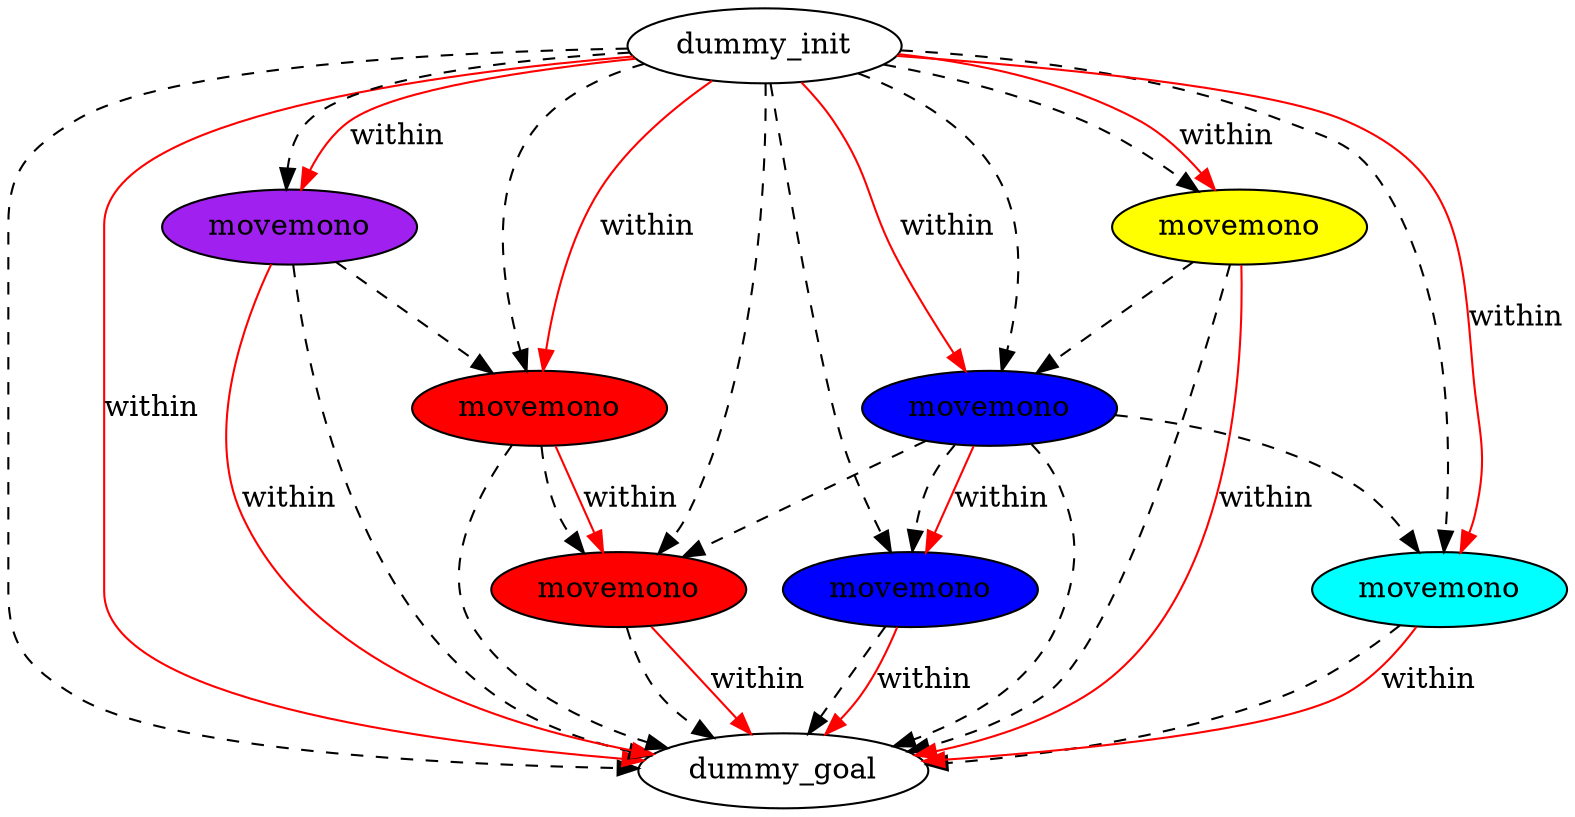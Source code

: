digraph {
	"454caef8-696b-c7af-f780-d5bfb0cc2f6a" [label=dummy_init fillcolor=white style=filled]
	"6be5a793-6383-a390-2011-765e1ffcb5cf" [label=dummy_goal fillcolor=white style=filled]
	"0e0f2550-13a3-3f32-53c8-6ae94a79ee6b" [label=movemono fillcolor=purple style=filled]
	"137588ac-6805-f1ed-131e-5f9278296583" [label=movemono fillcolor=red style=filled]
	"37483dec-2911-0da4-7ea8-caafe4a34cd1" [label=movemono fillcolor=red style=filled]
	"29b776f6-dc17-b9cc-2b7d-cddefcc740b7" [label=movemono fillcolor=yellow style=filled]
	"7cbe0afc-f661-414d-0587-a00f581a63ce" [label=movemono fillcolor=cyan style=filled]
	"864334d2-30a2-356c-43c2-121ed373d46a" [label=movemono fillcolor=blue style=filled]
	"c3315239-e27f-167c-3de6-f6e3d0fa09d9" [label=movemono fillcolor=blue style=filled]
	"29b776f6-dc17-b9cc-2b7d-cddefcc740b7" -> "c3315239-e27f-167c-3de6-f6e3d0fa09d9" [color=black style=dashed]
	"29b776f6-dc17-b9cc-2b7d-cddefcc740b7" -> "6be5a793-6383-a390-2011-765e1ffcb5cf" [color=black style=dashed]
	"454caef8-696b-c7af-f780-d5bfb0cc2f6a" -> "29b776f6-dc17-b9cc-2b7d-cddefcc740b7" [color=black style=dashed]
	"37483dec-2911-0da4-7ea8-caafe4a34cd1" -> "6be5a793-6383-a390-2011-765e1ffcb5cf" [color=black style=dashed]
	"0e0f2550-13a3-3f32-53c8-6ae94a79ee6b" -> "6be5a793-6383-a390-2011-765e1ffcb5cf" [color=black style=dashed]
	"37483dec-2911-0da4-7ea8-caafe4a34cd1" -> "137588ac-6805-f1ed-131e-5f9278296583" [color=black style=dashed]
	"454caef8-696b-c7af-f780-d5bfb0cc2f6a" -> "37483dec-2911-0da4-7ea8-caafe4a34cd1" [color=black style=dashed]
	"454caef8-696b-c7af-f780-d5bfb0cc2f6a" -> "0e0f2550-13a3-3f32-53c8-6ae94a79ee6b" [color=black style=dashed]
	"864334d2-30a2-356c-43c2-121ed373d46a" -> "6be5a793-6383-a390-2011-765e1ffcb5cf" [color=black style=dashed]
	"c3315239-e27f-167c-3de6-f6e3d0fa09d9" -> "864334d2-30a2-356c-43c2-121ed373d46a" [color=black style=dashed]
	"c3315239-e27f-167c-3de6-f6e3d0fa09d9" -> "6be5a793-6383-a390-2011-765e1ffcb5cf" [color=black style=dashed]
	"0e0f2550-13a3-3f32-53c8-6ae94a79ee6b" -> "37483dec-2911-0da4-7ea8-caafe4a34cd1" [color=black style=dashed]
	"454caef8-696b-c7af-f780-d5bfb0cc2f6a" -> "137588ac-6805-f1ed-131e-5f9278296583" [color=black style=dashed]
	"454caef8-696b-c7af-f780-d5bfb0cc2f6a" -> "864334d2-30a2-356c-43c2-121ed373d46a" [color=black style=dashed]
	"454caef8-696b-c7af-f780-d5bfb0cc2f6a" -> "6be5a793-6383-a390-2011-765e1ffcb5cf" [color=black style=dashed]
	"454caef8-696b-c7af-f780-d5bfb0cc2f6a" -> "c3315239-e27f-167c-3de6-f6e3d0fa09d9" [color=black style=dashed]
	"c3315239-e27f-167c-3de6-f6e3d0fa09d9" -> "137588ac-6805-f1ed-131e-5f9278296583" [color=black style=dashed]
	"137588ac-6805-f1ed-131e-5f9278296583" -> "6be5a793-6383-a390-2011-765e1ffcb5cf" [color=black style=dashed]
	"454caef8-696b-c7af-f780-d5bfb0cc2f6a" -> "7cbe0afc-f661-414d-0587-a00f581a63ce" [color=black style=dashed]
	"7cbe0afc-f661-414d-0587-a00f581a63ce" -> "6be5a793-6383-a390-2011-765e1ffcb5cf" [color=black style=dashed]
	"c3315239-e27f-167c-3de6-f6e3d0fa09d9" -> "7cbe0afc-f661-414d-0587-a00f581a63ce" [color=black style=dashed]
	"864334d2-30a2-356c-43c2-121ed373d46a" -> "6be5a793-6383-a390-2011-765e1ffcb5cf" [label=within color=red]
	"c3315239-e27f-167c-3de6-f6e3d0fa09d9" -> "864334d2-30a2-356c-43c2-121ed373d46a" [label=within color=red]
	"454caef8-696b-c7af-f780-d5bfb0cc2f6a" -> "29b776f6-dc17-b9cc-2b7d-cddefcc740b7" [label=within color=red]
	"7cbe0afc-f661-414d-0587-a00f581a63ce" -> "6be5a793-6383-a390-2011-765e1ffcb5cf" [label=within color=red]
	"0e0f2550-13a3-3f32-53c8-6ae94a79ee6b" -> "6be5a793-6383-a390-2011-765e1ffcb5cf" [label=within color=red]
	"454caef8-696b-c7af-f780-d5bfb0cc2f6a" -> "c3315239-e27f-167c-3de6-f6e3d0fa09d9" [label=within color=red]
	"454caef8-696b-c7af-f780-d5bfb0cc2f6a" -> "0e0f2550-13a3-3f32-53c8-6ae94a79ee6b" [label=within color=red]
	"454caef8-696b-c7af-f780-d5bfb0cc2f6a" -> "6be5a793-6383-a390-2011-765e1ffcb5cf" [label=within color=red]
	"137588ac-6805-f1ed-131e-5f9278296583" -> "6be5a793-6383-a390-2011-765e1ffcb5cf" [label=within color=red]
	"454caef8-696b-c7af-f780-d5bfb0cc2f6a" -> "37483dec-2911-0da4-7ea8-caafe4a34cd1" [label=within color=red]
	"29b776f6-dc17-b9cc-2b7d-cddefcc740b7" -> "6be5a793-6383-a390-2011-765e1ffcb5cf" [label=within color=red]
	"454caef8-696b-c7af-f780-d5bfb0cc2f6a" -> "7cbe0afc-f661-414d-0587-a00f581a63ce" [label=within color=red]
	"37483dec-2911-0da4-7ea8-caafe4a34cd1" -> "137588ac-6805-f1ed-131e-5f9278296583" [label=within color=red]
}
